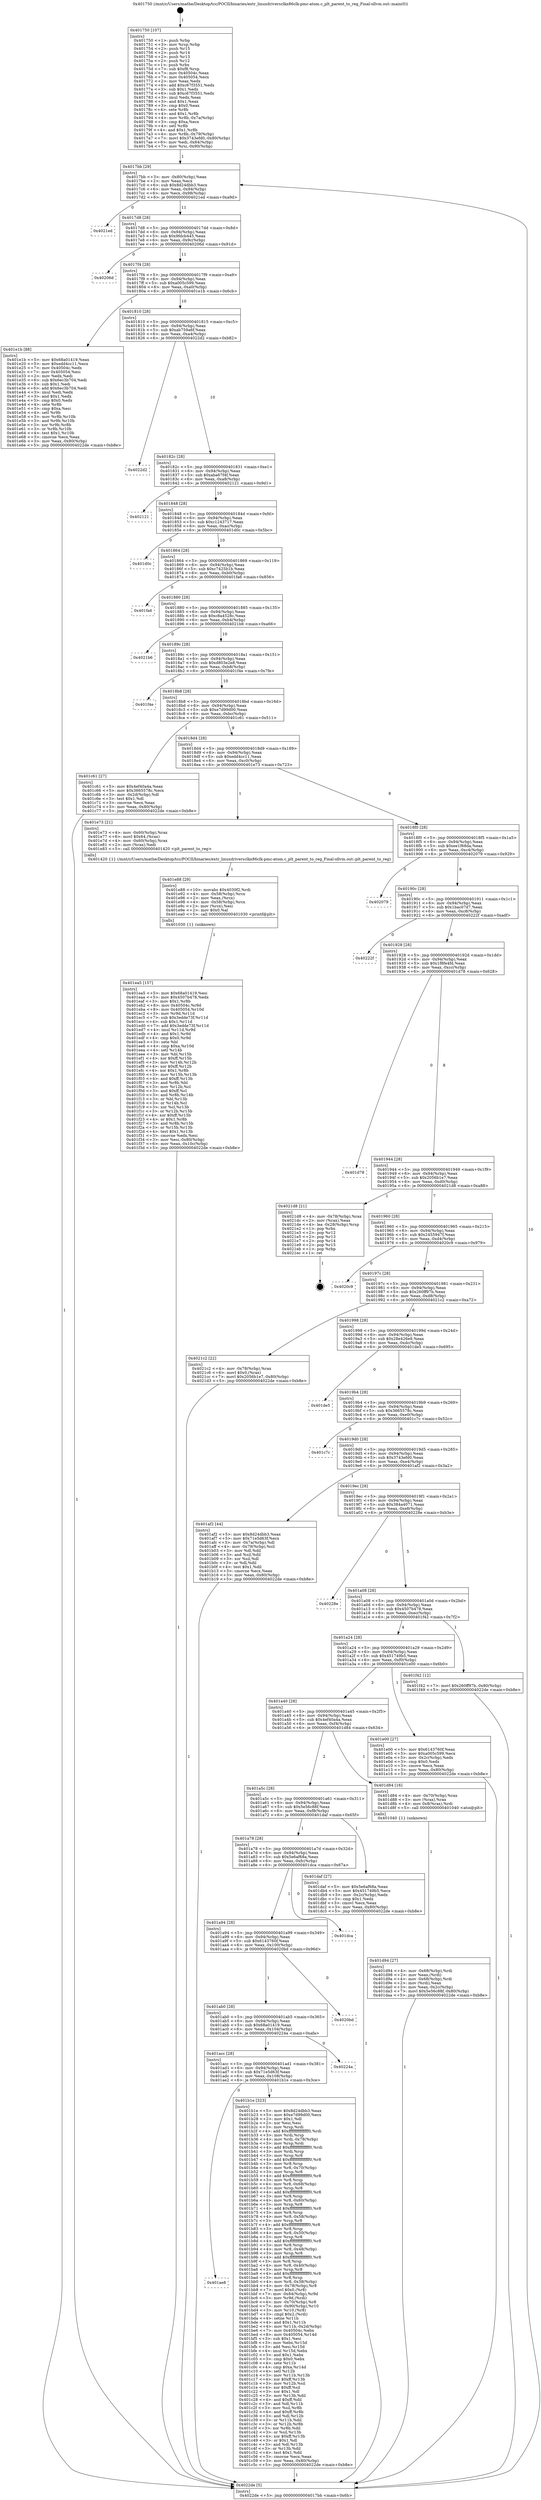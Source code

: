 digraph "0x401750" {
  label = "0x401750 (/mnt/c/Users/mathe/Desktop/tcc/POCII/binaries/extr_linuxdriversclkx86clk-pmc-atom.c_plt_parent_to_reg_Final-ollvm.out::main(0))"
  labelloc = "t"
  node[shape=record]

  Entry [label="",width=0.3,height=0.3,shape=circle,fillcolor=black,style=filled]
  "0x4017bb" [label="{
     0x4017bb [29]\l
     | [instrs]\l
     &nbsp;&nbsp;0x4017bb \<+3\>: mov -0x80(%rbp),%eax\l
     &nbsp;&nbsp;0x4017be \<+2\>: mov %eax,%ecx\l
     &nbsp;&nbsp;0x4017c0 \<+6\>: sub $0x8d24dbb3,%ecx\l
     &nbsp;&nbsp;0x4017c6 \<+6\>: mov %eax,-0x94(%rbp)\l
     &nbsp;&nbsp;0x4017cc \<+6\>: mov %ecx,-0x98(%rbp)\l
     &nbsp;&nbsp;0x4017d2 \<+6\>: je 00000000004021ed \<main+0xa9d\>\l
  }"]
  "0x4021ed" [label="{
     0x4021ed\l
  }", style=dashed]
  "0x4017d8" [label="{
     0x4017d8 [28]\l
     | [instrs]\l
     &nbsp;&nbsp;0x4017d8 \<+5\>: jmp 00000000004017dd \<main+0x8d\>\l
     &nbsp;&nbsp;0x4017dd \<+6\>: mov -0x94(%rbp),%eax\l
     &nbsp;&nbsp;0x4017e3 \<+5\>: sub $0x9fdcb445,%eax\l
     &nbsp;&nbsp;0x4017e8 \<+6\>: mov %eax,-0x9c(%rbp)\l
     &nbsp;&nbsp;0x4017ee \<+6\>: je 000000000040206d \<main+0x91d\>\l
  }"]
  Exit [label="",width=0.3,height=0.3,shape=circle,fillcolor=black,style=filled,peripheries=2]
  "0x40206d" [label="{
     0x40206d\l
  }", style=dashed]
  "0x4017f4" [label="{
     0x4017f4 [28]\l
     | [instrs]\l
     &nbsp;&nbsp;0x4017f4 \<+5\>: jmp 00000000004017f9 \<main+0xa9\>\l
     &nbsp;&nbsp;0x4017f9 \<+6\>: mov -0x94(%rbp),%eax\l
     &nbsp;&nbsp;0x4017ff \<+5\>: sub $0xa005c599,%eax\l
     &nbsp;&nbsp;0x401804 \<+6\>: mov %eax,-0xa0(%rbp)\l
     &nbsp;&nbsp;0x40180a \<+6\>: je 0000000000401e1b \<main+0x6cb\>\l
  }"]
  "0x401ea5" [label="{
     0x401ea5 [157]\l
     | [instrs]\l
     &nbsp;&nbsp;0x401ea5 \<+5\>: mov $0x68a01419,%esi\l
     &nbsp;&nbsp;0x401eaa \<+5\>: mov $0x4507b478,%edx\l
     &nbsp;&nbsp;0x401eaf \<+3\>: mov $0x1,%r8b\l
     &nbsp;&nbsp;0x401eb2 \<+8\>: mov 0x40504c,%r9d\l
     &nbsp;&nbsp;0x401eba \<+8\>: mov 0x405054,%r10d\l
     &nbsp;&nbsp;0x401ec2 \<+3\>: mov %r9d,%r11d\l
     &nbsp;&nbsp;0x401ec5 \<+7\>: sub $0x3edde73f,%r11d\l
     &nbsp;&nbsp;0x401ecc \<+4\>: sub $0x1,%r11d\l
     &nbsp;&nbsp;0x401ed0 \<+7\>: add $0x3edde73f,%r11d\l
     &nbsp;&nbsp;0x401ed7 \<+4\>: imul %r11d,%r9d\l
     &nbsp;&nbsp;0x401edb \<+4\>: and $0x1,%r9d\l
     &nbsp;&nbsp;0x401edf \<+4\>: cmp $0x0,%r9d\l
     &nbsp;&nbsp;0x401ee3 \<+3\>: sete %bl\l
     &nbsp;&nbsp;0x401ee6 \<+4\>: cmp $0xa,%r10d\l
     &nbsp;&nbsp;0x401eea \<+4\>: setl %r14b\l
     &nbsp;&nbsp;0x401eee \<+3\>: mov %bl,%r15b\l
     &nbsp;&nbsp;0x401ef1 \<+4\>: xor $0xff,%r15b\l
     &nbsp;&nbsp;0x401ef5 \<+3\>: mov %r14b,%r12b\l
     &nbsp;&nbsp;0x401ef8 \<+4\>: xor $0xff,%r12b\l
     &nbsp;&nbsp;0x401efc \<+4\>: xor $0x1,%r8b\l
     &nbsp;&nbsp;0x401f00 \<+3\>: mov %r15b,%r13b\l
     &nbsp;&nbsp;0x401f03 \<+4\>: and $0xff,%r13b\l
     &nbsp;&nbsp;0x401f07 \<+3\>: and %r8b,%bl\l
     &nbsp;&nbsp;0x401f0a \<+3\>: mov %r12b,%cl\l
     &nbsp;&nbsp;0x401f0d \<+3\>: and $0xff,%cl\l
     &nbsp;&nbsp;0x401f10 \<+3\>: and %r8b,%r14b\l
     &nbsp;&nbsp;0x401f13 \<+3\>: or %bl,%r13b\l
     &nbsp;&nbsp;0x401f16 \<+3\>: or %r14b,%cl\l
     &nbsp;&nbsp;0x401f19 \<+3\>: xor %cl,%r13b\l
     &nbsp;&nbsp;0x401f1c \<+3\>: or %r12b,%r15b\l
     &nbsp;&nbsp;0x401f1f \<+4\>: xor $0xff,%r15b\l
     &nbsp;&nbsp;0x401f23 \<+4\>: or $0x1,%r8b\l
     &nbsp;&nbsp;0x401f27 \<+3\>: and %r8b,%r15b\l
     &nbsp;&nbsp;0x401f2a \<+3\>: or %r15b,%r13b\l
     &nbsp;&nbsp;0x401f2d \<+4\>: test $0x1,%r13b\l
     &nbsp;&nbsp;0x401f31 \<+3\>: cmovne %edx,%esi\l
     &nbsp;&nbsp;0x401f34 \<+3\>: mov %esi,-0x80(%rbp)\l
     &nbsp;&nbsp;0x401f37 \<+6\>: mov %eax,-0x10c(%rbp)\l
     &nbsp;&nbsp;0x401f3d \<+5\>: jmp 00000000004022de \<main+0xb8e\>\l
  }"]
  "0x401e1b" [label="{
     0x401e1b [88]\l
     | [instrs]\l
     &nbsp;&nbsp;0x401e1b \<+5\>: mov $0x68a01419,%eax\l
     &nbsp;&nbsp;0x401e20 \<+5\>: mov $0xedd4cc11,%ecx\l
     &nbsp;&nbsp;0x401e25 \<+7\>: mov 0x40504c,%edx\l
     &nbsp;&nbsp;0x401e2c \<+7\>: mov 0x405054,%esi\l
     &nbsp;&nbsp;0x401e33 \<+2\>: mov %edx,%edi\l
     &nbsp;&nbsp;0x401e35 \<+6\>: sub $0x6ec3b704,%edi\l
     &nbsp;&nbsp;0x401e3b \<+3\>: sub $0x1,%edi\l
     &nbsp;&nbsp;0x401e3e \<+6\>: add $0x6ec3b704,%edi\l
     &nbsp;&nbsp;0x401e44 \<+3\>: imul %edi,%edx\l
     &nbsp;&nbsp;0x401e47 \<+3\>: and $0x1,%edx\l
     &nbsp;&nbsp;0x401e4a \<+3\>: cmp $0x0,%edx\l
     &nbsp;&nbsp;0x401e4d \<+4\>: sete %r8b\l
     &nbsp;&nbsp;0x401e51 \<+3\>: cmp $0xa,%esi\l
     &nbsp;&nbsp;0x401e54 \<+4\>: setl %r9b\l
     &nbsp;&nbsp;0x401e58 \<+3\>: mov %r8b,%r10b\l
     &nbsp;&nbsp;0x401e5b \<+3\>: and %r9b,%r10b\l
     &nbsp;&nbsp;0x401e5e \<+3\>: xor %r9b,%r8b\l
     &nbsp;&nbsp;0x401e61 \<+3\>: or %r8b,%r10b\l
     &nbsp;&nbsp;0x401e64 \<+4\>: test $0x1,%r10b\l
     &nbsp;&nbsp;0x401e68 \<+3\>: cmovne %ecx,%eax\l
     &nbsp;&nbsp;0x401e6b \<+3\>: mov %eax,-0x80(%rbp)\l
     &nbsp;&nbsp;0x401e6e \<+5\>: jmp 00000000004022de \<main+0xb8e\>\l
  }"]
  "0x401810" [label="{
     0x401810 [28]\l
     | [instrs]\l
     &nbsp;&nbsp;0x401810 \<+5\>: jmp 0000000000401815 \<main+0xc5\>\l
     &nbsp;&nbsp;0x401815 \<+6\>: mov -0x94(%rbp),%eax\l
     &nbsp;&nbsp;0x40181b \<+5\>: sub $0xab759a6f,%eax\l
     &nbsp;&nbsp;0x401820 \<+6\>: mov %eax,-0xa4(%rbp)\l
     &nbsp;&nbsp;0x401826 \<+6\>: je 00000000004022d2 \<main+0xb82\>\l
  }"]
  "0x401e88" [label="{
     0x401e88 [29]\l
     | [instrs]\l
     &nbsp;&nbsp;0x401e88 \<+10\>: movabs $0x4030f2,%rdi\l
     &nbsp;&nbsp;0x401e92 \<+4\>: mov -0x58(%rbp),%rcx\l
     &nbsp;&nbsp;0x401e96 \<+2\>: mov %eax,(%rcx)\l
     &nbsp;&nbsp;0x401e98 \<+4\>: mov -0x58(%rbp),%rcx\l
     &nbsp;&nbsp;0x401e9c \<+2\>: mov (%rcx),%esi\l
     &nbsp;&nbsp;0x401e9e \<+2\>: mov $0x0,%al\l
     &nbsp;&nbsp;0x401ea0 \<+5\>: call 0000000000401030 \<printf@plt\>\l
     | [calls]\l
     &nbsp;&nbsp;0x401030 \{1\} (unknown)\l
  }"]
  "0x4022d2" [label="{
     0x4022d2\l
  }", style=dashed]
  "0x40182c" [label="{
     0x40182c [28]\l
     | [instrs]\l
     &nbsp;&nbsp;0x40182c \<+5\>: jmp 0000000000401831 \<main+0xe1\>\l
     &nbsp;&nbsp;0x401831 \<+6\>: mov -0x94(%rbp),%eax\l
     &nbsp;&nbsp;0x401837 \<+5\>: sub $0xaba67f4f,%eax\l
     &nbsp;&nbsp;0x40183c \<+6\>: mov %eax,-0xa8(%rbp)\l
     &nbsp;&nbsp;0x401842 \<+6\>: je 0000000000402121 \<main+0x9d1\>\l
  }"]
  "0x401d94" [label="{
     0x401d94 [27]\l
     | [instrs]\l
     &nbsp;&nbsp;0x401d94 \<+4\>: mov -0x68(%rbp),%rdi\l
     &nbsp;&nbsp;0x401d98 \<+2\>: mov %eax,(%rdi)\l
     &nbsp;&nbsp;0x401d9a \<+4\>: mov -0x68(%rbp),%rdi\l
     &nbsp;&nbsp;0x401d9e \<+2\>: mov (%rdi),%eax\l
     &nbsp;&nbsp;0x401da0 \<+3\>: mov %eax,-0x2c(%rbp)\l
     &nbsp;&nbsp;0x401da3 \<+7\>: movl $0x5e56c88f,-0x80(%rbp)\l
     &nbsp;&nbsp;0x401daa \<+5\>: jmp 00000000004022de \<main+0xb8e\>\l
  }"]
  "0x402121" [label="{
     0x402121\l
  }", style=dashed]
  "0x401848" [label="{
     0x401848 [28]\l
     | [instrs]\l
     &nbsp;&nbsp;0x401848 \<+5\>: jmp 000000000040184d \<main+0xfd\>\l
     &nbsp;&nbsp;0x40184d \<+6\>: mov -0x94(%rbp),%eax\l
     &nbsp;&nbsp;0x401853 \<+5\>: sub $0xc1243717,%eax\l
     &nbsp;&nbsp;0x401858 \<+6\>: mov %eax,-0xac(%rbp)\l
     &nbsp;&nbsp;0x40185e \<+6\>: je 0000000000401d0c \<main+0x5bc\>\l
  }"]
  "0x401ae8" [label="{
     0x401ae8\l
  }", style=dashed]
  "0x401d0c" [label="{
     0x401d0c\l
  }", style=dashed]
  "0x401864" [label="{
     0x401864 [28]\l
     | [instrs]\l
     &nbsp;&nbsp;0x401864 \<+5\>: jmp 0000000000401869 \<main+0x119\>\l
     &nbsp;&nbsp;0x401869 \<+6\>: mov -0x94(%rbp),%eax\l
     &nbsp;&nbsp;0x40186f \<+5\>: sub $0xc7425b1b,%eax\l
     &nbsp;&nbsp;0x401874 \<+6\>: mov %eax,-0xb0(%rbp)\l
     &nbsp;&nbsp;0x40187a \<+6\>: je 0000000000401fa6 \<main+0x856\>\l
  }"]
  "0x401b1e" [label="{
     0x401b1e [323]\l
     | [instrs]\l
     &nbsp;&nbsp;0x401b1e \<+5\>: mov $0x8d24dbb3,%eax\l
     &nbsp;&nbsp;0x401b23 \<+5\>: mov $0xe7d99d00,%ecx\l
     &nbsp;&nbsp;0x401b28 \<+2\>: mov $0x1,%dl\l
     &nbsp;&nbsp;0x401b2a \<+2\>: xor %esi,%esi\l
     &nbsp;&nbsp;0x401b2c \<+3\>: mov %rsp,%rdi\l
     &nbsp;&nbsp;0x401b2f \<+4\>: add $0xfffffffffffffff0,%rdi\l
     &nbsp;&nbsp;0x401b33 \<+3\>: mov %rdi,%rsp\l
     &nbsp;&nbsp;0x401b36 \<+4\>: mov %rdi,-0x78(%rbp)\l
     &nbsp;&nbsp;0x401b3a \<+3\>: mov %rsp,%rdi\l
     &nbsp;&nbsp;0x401b3d \<+4\>: add $0xfffffffffffffff0,%rdi\l
     &nbsp;&nbsp;0x401b41 \<+3\>: mov %rdi,%rsp\l
     &nbsp;&nbsp;0x401b44 \<+3\>: mov %rsp,%r8\l
     &nbsp;&nbsp;0x401b47 \<+4\>: add $0xfffffffffffffff0,%r8\l
     &nbsp;&nbsp;0x401b4b \<+3\>: mov %r8,%rsp\l
     &nbsp;&nbsp;0x401b4e \<+4\>: mov %r8,-0x70(%rbp)\l
     &nbsp;&nbsp;0x401b52 \<+3\>: mov %rsp,%r8\l
     &nbsp;&nbsp;0x401b55 \<+4\>: add $0xfffffffffffffff0,%r8\l
     &nbsp;&nbsp;0x401b59 \<+3\>: mov %r8,%rsp\l
     &nbsp;&nbsp;0x401b5c \<+4\>: mov %r8,-0x68(%rbp)\l
     &nbsp;&nbsp;0x401b60 \<+3\>: mov %rsp,%r8\l
     &nbsp;&nbsp;0x401b63 \<+4\>: add $0xfffffffffffffff0,%r8\l
     &nbsp;&nbsp;0x401b67 \<+3\>: mov %r8,%rsp\l
     &nbsp;&nbsp;0x401b6a \<+4\>: mov %r8,-0x60(%rbp)\l
     &nbsp;&nbsp;0x401b6e \<+3\>: mov %rsp,%r8\l
     &nbsp;&nbsp;0x401b71 \<+4\>: add $0xfffffffffffffff0,%r8\l
     &nbsp;&nbsp;0x401b75 \<+3\>: mov %r8,%rsp\l
     &nbsp;&nbsp;0x401b78 \<+4\>: mov %r8,-0x58(%rbp)\l
     &nbsp;&nbsp;0x401b7c \<+3\>: mov %rsp,%r8\l
     &nbsp;&nbsp;0x401b7f \<+4\>: add $0xfffffffffffffff0,%r8\l
     &nbsp;&nbsp;0x401b83 \<+3\>: mov %r8,%rsp\l
     &nbsp;&nbsp;0x401b86 \<+4\>: mov %r8,-0x50(%rbp)\l
     &nbsp;&nbsp;0x401b8a \<+3\>: mov %rsp,%r8\l
     &nbsp;&nbsp;0x401b8d \<+4\>: add $0xfffffffffffffff0,%r8\l
     &nbsp;&nbsp;0x401b91 \<+3\>: mov %r8,%rsp\l
     &nbsp;&nbsp;0x401b94 \<+4\>: mov %r8,-0x48(%rbp)\l
     &nbsp;&nbsp;0x401b98 \<+3\>: mov %rsp,%r8\l
     &nbsp;&nbsp;0x401b9b \<+4\>: add $0xfffffffffffffff0,%r8\l
     &nbsp;&nbsp;0x401b9f \<+3\>: mov %r8,%rsp\l
     &nbsp;&nbsp;0x401ba2 \<+4\>: mov %r8,-0x40(%rbp)\l
     &nbsp;&nbsp;0x401ba6 \<+3\>: mov %rsp,%r8\l
     &nbsp;&nbsp;0x401ba9 \<+4\>: add $0xfffffffffffffff0,%r8\l
     &nbsp;&nbsp;0x401bad \<+3\>: mov %r8,%rsp\l
     &nbsp;&nbsp;0x401bb0 \<+4\>: mov %r8,-0x38(%rbp)\l
     &nbsp;&nbsp;0x401bb4 \<+4\>: mov -0x78(%rbp),%r8\l
     &nbsp;&nbsp;0x401bb8 \<+7\>: movl $0x0,(%r8)\l
     &nbsp;&nbsp;0x401bbf \<+7\>: mov -0x84(%rbp),%r9d\l
     &nbsp;&nbsp;0x401bc6 \<+3\>: mov %r9d,(%rdi)\l
     &nbsp;&nbsp;0x401bc9 \<+4\>: mov -0x70(%rbp),%r8\l
     &nbsp;&nbsp;0x401bcd \<+7\>: mov -0x90(%rbp),%r10\l
     &nbsp;&nbsp;0x401bd4 \<+3\>: mov %r10,(%r8)\l
     &nbsp;&nbsp;0x401bd7 \<+3\>: cmpl $0x2,(%rdi)\l
     &nbsp;&nbsp;0x401bda \<+4\>: setne %r11b\l
     &nbsp;&nbsp;0x401bde \<+4\>: and $0x1,%r11b\l
     &nbsp;&nbsp;0x401be2 \<+4\>: mov %r11b,-0x2d(%rbp)\l
     &nbsp;&nbsp;0x401be6 \<+7\>: mov 0x40504c,%ebx\l
     &nbsp;&nbsp;0x401bed \<+8\>: mov 0x405054,%r14d\l
     &nbsp;&nbsp;0x401bf5 \<+3\>: sub $0x1,%esi\l
     &nbsp;&nbsp;0x401bf8 \<+3\>: mov %ebx,%r15d\l
     &nbsp;&nbsp;0x401bfb \<+3\>: add %esi,%r15d\l
     &nbsp;&nbsp;0x401bfe \<+4\>: imul %r15d,%ebx\l
     &nbsp;&nbsp;0x401c02 \<+3\>: and $0x1,%ebx\l
     &nbsp;&nbsp;0x401c05 \<+3\>: cmp $0x0,%ebx\l
     &nbsp;&nbsp;0x401c08 \<+4\>: sete %r11b\l
     &nbsp;&nbsp;0x401c0c \<+4\>: cmp $0xa,%r14d\l
     &nbsp;&nbsp;0x401c10 \<+4\>: setl %r12b\l
     &nbsp;&nbsp;0x401c14 \<+3\>: mov %r11b,%r13b\l
     &nbsp;&nbsp;0x401c17 \<+4\>: xor $0xff,%r13b\l
     &nbsp;&nbsp;0x401c1b \<+3\>: mov %r12b,%sil\l
     &nbsp;&nbsp;0x401c1e \<+4\>: xor $0xff,%sil\l
     &nbsp;&nbsp;0x401c22 \<+3\>: xor $0x1,%dl\l
     &nbsp;&nbsp;0x401c25 \<+3\>: mov %r13b,%dil\l
     &nbsp;&nbsp;0x401c28 \<+4\>: and $0xff,%dil\l
     &nbsp;&nbsp;0x401c2c \<+3\>: and %dl,%r11b\l
     &nbsp;&nbsp;0x401c2f \<+3\>: mov %sil,%r8b\l
     &nbsp;&nbsp;0x401c32 \<+4\>: and $0xff,%r8b\l
     &nbsp;&nbsp;0x401c36 \<+3\>: and %dl,%r12b\l
     &nbsp;&nbsp;0x401c39 \<+3\>: or %r11b,%dil\l
     &nbsp;&nbsp;0x401c3c \<+3\>: or %r12b,%r8b\l
     &nbsp;&nbsp;0x401c3f \<+3\>: xor %r8b,%dil\l
     &nbsp;&nbsp;0x401c42 \<+3\>: or %sil,%r13b\l
     &nbsp;&nbsp;0x401c45 \<+4\>: xor $0xff,%r13b\l
     &nbsp;&nbsp;0x401c49 \<+3\>: or $0x1,%dl\l
     &nbsp;&nbsp;0x401c4c \<+3\>: and %dl,%r13b\l
     &nbsp;&nbsp;0x401c4f \<+3\>: or %r13b,%dil\l
     &nbsp;&nbsp;0x401c52 \<+4\>: test $0x1,%dil\l
     &nbsp;&nbsp;0x401c56 \<+3\>: cmovne %ecx,%eax\l
     &nbsp;&nbsp;0x401c59 \<+3\>: mov %eax,-0x80(%rbp)\l
     &nbsp;&nbsp;0x401c5c \<+5\>: jmp 00000000004022de \<main+0xb8e\>\l
  }"]
  "0x401fa6" [label="{
     0x401fa6\l
  }", style=dashed]
  "0x401880" [label="{
     0x401880 [28]\l
     | [instrs]\l
     &nbsp;&nbsp;0x401880 \<+5\>: jmp 0000000000401885 \<main+0x135\>\l
     &nbsp;&nbsp;0x401885 \<+6\>: mov -0x94(%rbp),%eax\l
     &nbsp;&nbsp;0x40188b \<+5\>: sub $0xc8a4528c,%eax\l
     &nbsp;&nbsp;0x401890 \<+6\>: mov %eax,-0xb4(%rbp)\l
     &nbsp;&nbsp;0x401896 \<+6\>: je 00000000004021b6 \<main+0xa66\>\l
  }"]
  "0x401acc" [label="{
     0x401acc [28]\l
     | [instrs]\l
     &nbsp;&nbsp;0x401acc \<+5\>: jmp 0000000000401ad1 \<main+0x381\>\l
     &nbsp;&nbsp;0x401ad1 \<+6\>: mov -0x94(%rbp),%eax\l
     &nbsp;&nbsp;0x401ad7 \<+5\>: sub $0x71e5d63f,%eax\l
     &nbsp;&nbsp;0x401adc \<+6\>: mov %eax,-0x108(%rbp)\l
     &nbsp;&nbsp;0x401ae2 \<+6\>: je 0000000000401b1e \<main+0x3ce\>\l
  }"]
  "0x4021b6" [label="{
     0x4021b6\l
  }", style=dashed]
  "0x40189c" [label="{
     0x40189c [28]\l
     | [instrs]\l
     &nbsp;&nbsp;0x40189c \<+5\>: jmp 00000000004018a1 \<main+0x151\>\l
     &nbsp;&nbsp;0x4018a1 \<+6\>: mov -0x94(%rbp),%eax\l
     &nbsp;&nbsp;0x4018a7 \<+5\>: sub $0xd803e2e8,%eax\l
     &nbsp;&nbsp;0x4018ac \<+6\>: mov %eax,-0xb8(%rbp)\l
     &nbsp;&nbsp;0x4018b2 \<+6\>: je 0000000000401f4e \<main+0x7fe\>\l
  }"]
  "0x40224a" [label="{
     0x40224a\l
  }", style=dashed]
  "0x401f4e" [label="{
     0x401f4e\l
  }", style=dashed]
  "0x4018b8" [label="{
     0x4018b8 [28]\l
     | [instrs]\l
     &nbsp;&nbsp;0x4018b8 \<+5\>: jmp 00000000004018bd \<main+0x16d\>\l
     &nbsp;&nbsp;0x4018bd \<+6\>: mov -0x94(%rbp),%eax\l
     &nbsp;&nbsp;0x4018c3 \<+5\>: sub $0xe7d99d00,%eax\l
     &nbsp;&nbsp;0x4018c8 \<+6\>: mov %eax,-0xbc(%rbp)\l
     &nbsp;&nbsp;0x4018ce \<+6\>: je 0000000000401c61 \<main+0x511\>\l
  }"]
  "0x401ab0" [label="{
     0x401ab0 [28]\l
     | [instrs]\l
     &nbsp;&nbsp;0x401ab0 \<+5\>: jmp 0000000000401ab5 \<main+0x365\>\l
     &nbsp;&nbsp;0x401ab5 \<+6\>: mov -0x94(%rbp),%eax\l
     &nbsp;&nbsp;0x401abb \<+5\>: sub $0x68a01419,%eax\l
     &nbsp;&nbsp;0x401ac0 \<+6\>: mov %eax,-0x104(%rbp)\l
     &nbsp;&nbsp;0x401ac6 \<+6\>: je 000000000040224a \<main+0xafa\>\l
  }"]
  "0x401c61" [label="{
     0x401c61 [27]\l
     | [instrs]\l
     &nbsp;&nbsp;0x401c61 \<+5\>: mov $0x4ef40a4a,%eax\l
     &nbsp;&nbsp;0x401c66 \<+5\>: mov $0x3665578c,%ecx\l
     &nbsp;&nbsp;0x401c6b \<+3\>: mov -0x2d(%rbp),%dl\l
     &nbsp;&nbsp;0x401c6e \<+3\>: test $0x1,%dl\l
     &nbsp;&nbsp;0x401c71 \<+3\>: cmovne %ecx,%eax\l
     &nbsp;&nbsp;0x401c74 \<+3\>: mov %eax,-0x80(%rbp)\l
     &nbsp;&nbsp;0x401c77 \<+5\>: jmp 00000000004022de \<main+0xb8e\>\l
  }"]
  "0x4018d4" [label="{
     0x4018d4 [28]\l
     | [instrs]\l
     &nbsp;&nbsp;0x4018d4 \<+5\>: jmp 00000000004018d9 \<main+0x189\>\l
     &nbsp;&nbsp;0x4018d9 \<+6\>: mov -0x94(%rbp),%eax\l
     &nbsp;&nbsp;0x4018df \<+5\>: sub $0xedd4cc11,%eax\l
     &nbsp;&nbsp;0x4018e4 \<+6\>: mov %eax,-0xc0(%rbp)\l
     &nbsp;&nbsp;0x4018ea \<+6\>: je 0000000000401e73 \<main+0x723\>\l
  }"]
  "0x4020bd" [label="{
     0x4020bd\l
  }", style=dashed]
  "0x401e73" [label="{
     0x401e73 [21]\l
     | [instrs]\l
     &nbsp;&nbsp;0x401e73 \<+4\>: mov -0x60(%rbp),%rax\l
     &nbsp;&nbsp;0x401e77 \<+6\>: movl $0x64,(%rax)\l
     &nbsp;&nbsp;0x401e7d \<+4\>: mov -0x60(%rbp),%rax\l
     &nbsp;&nbsp;0x401e81 \<+2\>: mov (%rax),%edi\l
     &nbsp;&nbsp;0x401e83 \<+5\>: call 0000000000401420 \<plt_parent_to_reg\>\l
     | [calls]\l
     &nbsp;&nbsp;0x401420 \{1\} (/mnt/c/Users/mathe/Desktop/tcc/POCII/binaries/extr_linuxdriversclkx86clk-pmc-atom.c_plt_parent_to_reg_Final-ollvm.out::plt_parent_to_reg)\l
  }"]
  "0x4018f0" [label="{
     0x4018f0 [28]\l
     | [instrs]\l
     &nbsp;&nbsp;0x4018f0 \<+5\>: jmp 00000000004018f5 \<main+0x1a5\>\l
     &nbsp;&nbsp;0x4018f5 \<+6\>: mov -0x94(%rbp),%eax\l
     &nbsp;&nbsp;0x4018fb \<+5\>: sub $0xee1f68da,%eax\l
     &nbsp;&nbsp;0x401900 \<+6\>: mov %eax,-0xc4(%rbp)\l
     &nbsp;&nbsp;0x401906 \<+6\>: je 0000000000402079 \<main+0x929\>\l
  }"]
  "0x401a94" [label="{
     0x401a94 [28]\l
     | [instrs]\l
     &nbsp;&nbsp;0x401a94 \<+5\>: jmp 0000000000401a99 \<main+0x349\>\l
     &nbsp;&nbsp;0x401a99 \<+6\>: mov -0x94(%rbp),%eax\l
     &nbsp;&nbsp;0x401a9f \<+5\>: sub $0x6143760f,%eax\l
     &nbsp;&nbsp;0x401aa4 \<+6\>: mov %eax,-0x100(%rbp)\l
     &nbsp;&nbsp;0x401aaa \<+6\>: je 00000000004020bd \<main+0x96d\>\l
  }"]
  "0x402079" [label="{
     0x402079\l
  }", style=dashed]
  "0x40190c" [label="{
     0x40190c [28]\l
     | [instrs]\l
     &nbsp;&nbsp;0x40190c \<+5\>: jmp 0000000000401911 \<main+0x1c1\>\l
     &nbsp;&nbsp;0x401911 \<+6\>: mov -0x94(%rbp),%eax\l
     &nbsp;&nbsp;0x401917 \<+5\>: sub $0x1bac07d7,%eax\l
     &nbsp;&nbsp;0x40191c \<+6\>: mov %eax,-0xc8(%rbp)\l
     &nbsp;&nbsp;0x401922 \<+6\>: je 000000000040222f \<main+0xadf\>\l
  }"]
  "0x401dca" [label="{
     0x401dca\l
  }", style=dashed]
  "0x40222f" [label="{
     0x40222f\l
  }", style=dashed]
  "0x401928" [label="{
     0x401928 [28]\l
     | [instrs]\l
     &nbsp;&nbsp;0x401928 \<+5\>: jmp 000000000040192d \<main+0x1dd\>\l
     &nbsp;&nbsp;0x40192d \<+6\>: mov -0x94(%rbp),%eax\l
     &nbsp;&nbsp;0x401933 \<+5\>: sub $0x1f8fe4fd,%eax\l
     &nbsp;&nbsp;0x401938 \<+6\>: mov %eax,-0xcc(%rbp)\l
     &nbsp;&nbsp;0x40193e \<+6\>: je 0000000000401d78 \<main+0x628\>\l
  }"]
  "0x401a78" [label="{
     0x401a78 [28]\l
     | [instrs]\l
     &nbsp;&nbsp;0x401a78 \<+5\>: jmp 0000000000401a7d \<main+0x32d\>\l
     &nbsp;&nbsp;0x401a7d \<+6\>: mov -0x94(%rbp),%eax\l
     &nbsp;&nbsp;0x401a83 \<+5\>: sub $0x5e6af68a,%eax\l
     &nbsp;&nbsp;0x401a88 \<+6\>: mov %eax,-0xfc(%rbp)\l
     &nbsp;&nbsp;0x401a8e \<+6\>: je 0000000000401dca \<main+0x67a\>\l
  }"]
  "0x401d78" [label="{
     0x401d78\l
  }", style=dashed]
  "0x401944" [label="{
     0x401944 [28]\l
     | [instrs]\l
     &nbsp;&nbsp;0x401944 \<+5\>: jmp 0000000000401949 \<main+0x1f9\>\l
     &nbsp;&nbsp;0x401949 \<+6\>: mov -0x94(%rbp),%eax\l
     &nbsp;&nbsp;0x40194f \<+5\>: sub $0x2056b1e7,%eax\l
     &nbsp;&nbsp;0x401954 \<+6\>: mov %eax,-0xd0(%rbp)\l
     &nbsp;&nbsp;0x40195a \<+6\>: je 00000000004021d8 \<main+0xa88\>\l
  }"]
  "0x401daf" [label="{
     0x401daf [27]\l
     | [instrs]\l
     &nbsp;&nbsp;0x401daf \<+5\>: mov $0x5e6af68a,%eax\l
     &nbsp;&nbsp;0x401db4 \<+5\>: mov $0x451749b5,%ecx\l
     &nbsp;&nbsp;0x401db9 \<+3\>: mov -0x2c(%rbp),%edx\l
     &nbsp;&nbsp;0x401dbc \<+3\>: cmp $0x1,%edx\l
     &nbsp;&nbsp;0x401dbf \<+3\>: cmovl %ecx,%eax\l
     &nbsp;&nbsp;0x401dc2 \<+3\>: mov %eax,-0x80(%rbp)\l
     &nbsp;&nbsp;0x401dc5 \<+5\>: jmp 00000000004022de \<main+0xb8e\>\l
  }"]
  "0x4021d8" [label="{
     0x4021d8 [21]\l
     | [instrs]\l
     &nbsp;&nbsp;0x4021d8 \<+4\>: mov -0x78(%rbp),%rax\l
     &nbsp;&nbsp;0x4021dc \<+2\>: mov (%rax),%eax\l
     &nbsp;&nbsp;0x4021de \<+4\>: lea -0x28(%rbp),%rsp\l
     &nbsp;&nbsp;0x4021e2 \<+1\>: pop %rbx\l
     &nbsp;&nbsp;0x4021e3 \<+2\>: pop %r12\l
     &nbsp;&nbsp;0x4021e5 \<+2\>: pop %r13\l
     &nbsp;&nbsp;0x4021e7 \<+2\>: pop %r14\l
     &nbsp;&nbsp;0x4021e9 \<+2\>: pop %r15\l
     &nbsp;&nbsp;0x4021eb \<+1\>: pop %rbp\l
     &nbsp;&nbsp;0x4021ec \<+1\>: ret\l
  }"]
  "0x401960" [label="{
     0x401960 [28]\l
     | [instrs]\l
     &nbsp;&nbsp;0x401960 \<+5\>: jmp 0000000000401965 \<main+0x215\>\l
     &nbsp;&nbsp;0x401965 \<+6\>: mov -0x94(%rbp),%eax\l
     &nbsp;&nbsp;0x40196b \<+5\>: sub $0x2455947f,%eax\l
     &nbsp;&nbsp;0x401970 \<+6\>: mov %eax,-0xd4(%rbp)\l
     &nbsp;&nbsp;0x401976 \<+6\>: je 00000000004020c9 \<main+0x979\>\l
  }"]
  "0x401a5c" [label="{
     0x401a5c [28]\l
     | [instrs]\l
     &nbsp;&nbsp;0x401a5c \<+5\>: jmp 0000000000401a61 \<main+0x311\>\l
     &nbsp;&nbsp;0x401a61 \<+6\>: mov -0x94(%rbp),%eax\l
     &nbsp;&nbsp;0x401a67 \<+5\>: sub $0x5e56c88f,%eax\l
     &nbsp;&nbsp;0x401a6c \<+6\>: mov %eax,-0xf8(%rbp)\l
     &nbsp;&nbsp;0x401a72 \<+6\>: je 0000000000401daf \<main+0x65f\>\l
  }"]
  "0x4020c9" [label="{
     0x4020c9\l
  }", style=dashed]
  "0x40197c" [label="{
     0x40197c [28]\l
     | [instrs]\l
     &nbsp;&nbsp;0x40197c \<+5\>: jmp 0000000000401981 \<main+0x231\>\l
     &nbsp;&nbsp;0x401981 \<+6\>: mov -0x94(%rbp),%eax\l
     &nbsp;&nbsp;0x401987 \<+5\>: sub $0x260ff97b,%eax\l
     &nbsp;&nbsp;0x40198c \<+6\>: mov %eax,-0xd8(%rbp)\l
     &nbsp;&nbsp;0x401992 \<+6\>: je 00000000004021c2 \<main+0xa72\>\l
  }"]
  "0x401d84" [label="{
     0x401d84 [16]\l
     | [instrs]\l
     &nbsp;&nbsp;0x401d84 \<+4\>: mov -0x70(%rbp),%rax\l
     &nbsp;&nbsp;0x401d88 \<+3\>: mov (%rax),%rax\l
     &nbsp;&nbsp;0x401d8b \<+4\>: mov 0x8(%rax),%rdi\l
     &nbsp;&nbsp;0x401d8f \<+5\>: call 0000000000401040 \<atoi@plt\>\l
     | [calls]\l
     &nbsp;&nbsp;0x401040 \{1\} (unknown)\l
  }"]
  "0x4021c2" [label="{
     0x4021c2 [22]\l
     | [instrs]\l
     &nbsp;&nbsp;0x4021c2 \<+4\>: mov -0x78(%rbp),%rax\l
     &nbsp;&nbsp;0x4021c6 \<+6\>: movl $0x0,(%rax)\l
     &nbsp;&nbsp;0x4021cc \<+7\>: movl $0x2056b1e7,-0x80(%rbp)\l
     &nbsp;&nbsp;0x4021d3 \<+5\>: jmp 00000000004022de \<main+0xb8e\>\l
  }"]
  "0x401998" [label="{
     0x401998 [28]\l
     | [instrs]\l
     &nbsp;&nbsp;0x401998 \<+5\>: jmp 000000000040199d \<main+0x24d\>\l
     &nbsp;&nbsp;0x40199d \<+6\>: mov -0x94(%rbp),%eax\l
     &nbsp;&nbsp;0x4019a3 \<+5\>: sub $0x28e426e9,%eax\l
     &nbsp;&nbsp;0x4019a8 \<+6\>: mov %eax,-0xdc(%rbp)\l
     &nbsp;&nbsp;0x4019ae \<+6\>: je 0000000000401de5 \<main+0x695\>\l
  }"]
  "0x401a40" [label="{
     0x401a40 [28]\l
     | [instrs]\l
     &nbsp;&nbsp;0x401a40 \<+5\>: jmp 0000000000401a45 \<main+0x2f5\>\l
     &nbsp;&nbsp;0x401a45 \<+6\>: mov -0x94(%rbp),%eax\l
     &nbsp;&nbsp;0x401a4b \<+5\>: sub $0x4ef40a4a,%eax\l
     &nbsp;&nbsp;0x401a50 \<+6\>: mov %eax,-0xf4(%rbp)\l
     &nbsp;&nbsp;0x401a56 \<+6\>: je 0000000000401d84 \<main+0x634\>\l
  }"]
  "0x401de5" [label="{
     0x401de5\l
  }", style=dashed]
  "0x4019b4" [label="{
     0x4019b4 [28]\l
     | [instrs]\l
     &nbsp;&nbsp;0x4019b4 \<+5\>: jmp 00000000004019b9 \<main+0x269\>\l
     &nbsp;&nbsp;0x4019b9 \<+6\>: mov -0x94(%rbp),%eax\l
     &nbsp;&nbsp;0x4019bf \<+5\>: sub $0x3665578c,%eax\l
     &nbsp;&nbsp;0x4019c4 \<+6\>: mov %eax,-0xe0(%rbp)\l
     &nbsp;&nbsp;0x4019ca \<+6\>: je 0000000000401c7c \<main+0x52c\>\l
  }"]
  "0x401e00" [label="{
     0x401e00 [27]\l
     | [instrs]\l
     &nbsp;&nbsp;0x401e00 \<+5\>: mov $0x6143760f,%eax\l
     &nbsp;&nbsp;0x401e05 \<+5\>: mov $0xa005c599,%ecx\l
     &nbsp;&nbsp;0x401e0a \<+3\>: mov -0x2c(%rbp),%edx\l
     &nbsp;&nbsp;0x401e0d \<+3\>: cmp $0x0,%edx\l
     &nbsp;&nbsp;0x401e10 \<+3\>: cmove %ecx,%eax\l
     &nbsp;&nbsp;0x401e13 \<+3\>: mov %eax,-0x80(%rbp)\l
     &nbsp;&nbsp;0x401e16 \<+5\>: jmp 00000000004022de \<main+0xb8e\>\l
  }"]
  "0x401c7c" [label="{
     0x401c7c\l
  }", style=dashed]
  "0x4019d0" [label="{
     0x4019d0 [28]\l
     | [instrs]\l
     &nbsp;&nbsp;0x4019d0 \<+5\>: jmp 00000000004019d5 \<main+0x285\>\l
     &nbsp;&nbsp;0x4019d5 \<+6\>: mov -0x94(%rbp),%eax\l
     &nbsp;&nbsp;0x4019db \<+5\>: sub $0x3743efd0,%eax\l
     &nbsp;&nbsp;0x4019e0 \<+6\>: mov %eax,-0xe4(%rbp)\l
     &nbsp;&nbsp;0x4019e6 \<+6\>: je 0000000000401af2 \<main+0x3a2\>\l
  }"]
  "0x401a24" [label="{
     0x401a24 [28]\l
     | [instrs]\l
     &nbsp;&nbsp;0x401a24 \<+5\>: jmp 0000000000401a29 \<main+0x2d9\>\l
     &nbsp;&nbsp;0x401a29 \<+6\>: mov -0x94(%rbp),%eax\l
     &nbsp;&nbsp;0x401a2f \<+5\>: sub $0x451749b5,%eax\l
     &nbsp;&nbsp;0x401a34 \<+6\>: mov %eax,-0xf0(%rbp)\l
     &nbsp;&nbsp;0x401a3a \<+6\>: je 0000000000401e00 \<main+0x6b0\>\l
  }"]
  "0x401af2" [label="{
     0x401af2 [44]\l
     | [instrs]\l
     &nbsp;&nbsp;0x401af2 \<+5\>: mov $0x8d24dbb3,%eax\l
     &nbsp;&nbsp;0x401af7 \<+5\>: mov $0x71e5d63f,%ecx\l
     &nbsp;&nbsp;0x401afc \<+3\>: mov -0x7a(%rbp),%dl\l
     &nbsp;&nbsp;0x401aff \<+4\>: mov -0x79(%rbp),%sil\l
     &nbsp;&nbsp;0x401b03 \<+3\>: mov %dl,%dil\l
     &nbsp;&nbsp;0x401b06 \<+3\>: and %sil,%dil\l
     &nbsp;&nbsp;0x401b09 \<+3\>: xor %sil,%dl\l
     &nbsp;&nbsp;0x401b0c \<+3\>: or %dl,%dil\l
     &nbsp;&nbsp;0x401b0f \<+4\>: test $0x1,%dil\l
     &nbsp;&nbsp;0x401b13 \<+3\>: cmovne %ecx,%eax\l
     &nbsp;&nbsp;0x401b16 \<+3\>: mov %eax,-0x80(%rbp)\l
     &nbsp;&nbsp;0x401b19 \<+5\>: jmp 00000000004022de \<main+0xb8e\>\l
  }"]
  "0x4019ec" [label="{
     0x4019ec [28]\l
     | [instrs]\l
     &nbsp;&nbsp;0x4019ec \<+5\>: jmp 00000000004019f1 \<main+0x2a1\>\l
     &nbsp;&nbsp;0x4019f1 \<+6\>: mov -0x94(%rbp),%eax\l
     &nbsp;&nbsp;0x4019f7 \<+5\>: sub $0x384a4071,%eax\l
     &nbsp;&nbsp;0x4019fc \<+6\>: mov %eax,-0xe8(%rbp)\l
     &nbsp;&nbsp;0x401a02 \<+6\>: je 000000000040228e \<main+0xb3e\>\l
  }"]
  "0x4022de" [label="{
     0x4022de [5]\l
     | [instrs]\l
     &nbsp;&nbsp;0x4022de \<+5\>: jmp 00000000004017bb \<main+0x6b\>\l
  }"]
  "0x401750" [label="{
     0x401750 [107]\l
     | [instrs]\l
     &nbsp;&nbsp;0x401750 \<+1\>: push %rbp\l
     &nbsp;&nbsp;0x401751 \<+3\>: mov %rsp,%rbp\l
     &nbsp;&nbsp;0x401754 \<+2\>: push %r15\l
     &nbsp;&nbsp;0x401756 \<+2\>: push %r14\l
     &nbsp;&nbsp;0x401758 \<+2\>: push %r13\l
     &nbsp;&nbsp;0x40175a \<+2\>: push %r12\l
     &nbsp;&nbsp;0x40175c \<+1\>: push %rbx\l
     &nbsp;&nbsp;0x40175d \<+7\>: sub $0xf8,%rsp\l
     &nbsp;&nbsp;0x401764 \<+7\>: mov 0x40504c,%eax\l
     &nbsp;&nbsp;0x40176b \<+7\>: mov 0x405054,%ecx\l
     &nbsp;&nbsp;0x401772 \<+2\>: mov %eax,%edx\l
     &nbsp;&nbsp;0x401774 \<+6\>: add $0xc67f3551,%edx\l
     &nbsp;&nbsp;0x40177a \<+3\>: sub $0x1,%edx\l
     &nbsp;&nbsp;0x40177d \<+6\>: sub $0xc67f3551,%edx\l
     &nbsp;&nbsp;0x401783 \<+3\>: imul %edx,%eax\l
     &nbsp;&nbsp;0x401786 \<+3\>: and $0x1,%eax\l
     &nbsp;&nbsp;0x401789 \<+3\>: cmp $0x0,%eax\l
     &nbsp;&nbsp;0x40178c \<+4\>: sete %r8b\l
     &nbsp;&nbsp;0x401790 \<+4\>: and $0x1,%r8b\l
     &nbsp;&nbsp;0x401794 \<+4\>: mov %r8b,-0x7a(%rbp)\l
     &nbsp;&nbsp;0x401798 \<+3\>: cmp $0xa,%ecx\l
     &nbsp;&nbsp;0x40179b \<+4\>: setl %r8b\l
     &nbsp;&nbsp;0x40179f \<+4\>: and $0x1,%r8b\l
     &nbsp;&nbsp;0x4017a3 \<+4\>: mov %r8b,-0x79(%rbp)\l
     &nbsp;&nbsp;0x4017a7 \<+7\>: movl $0x3743efd0,-0x80(%rbp)\l
     &nbsp;&nbsp;0x4017ae \<+6\>: mov %edi,-0x84(%rbp)\l
     &nbsp;&nbsp;0x4017b4 \<+7\>: mov %rsi,-0x90(%rbp)\l
  }"]
  "0x401f42" [label="{
     0x401f42 [12]\l
     | [instrs]\l
     &nbsp;&nbsp;0x401f42 \<+7\>: movl $0x260ff97b,-0x80(%rbp)\l
     &nbsp;&nbsp;0x401f49 \<+5\>: jmp 00000000004022de \<main+0xb8e\>\l
  }"]
  "0x40228e" [label="{
     0x40228e\l
  }", style=dashed]
  "0x401a08" [label="{
     0x401a08 [28]\l
     | [instrs]\l
     &nbsp;&nbsp;0x401a08 \<+5\>: jmp 0000000000401a0d \<main+0x2bd\>\l
     &nbsp;&nbsp;0x401a0d \<+6\>: mov -0x94(%rbp),%eax\l
     &nbsp;&nbsp;0x401a13 \<+5\>: sub $0x4507b478,%eax\l
     &nbsp;&nbsp;0x401a18 \<+6\>: mov %eax,-0xec(%rbp)\l
     &nbsp;&nbsp;0x401a1e \<+6\>: je 0000000000401f42 \<main+0x7f2\>\l
  }"]
  Entry -> "0x401750" [label=" 1"]
  "0x4017bb" -> "0x4021ed" [label=" 0"]
  "0x4017bb" -> "0x4017d8" [label=" 11"]
  "0x4021d8" -> Exit [label=" 1"]
  "0x4017d8" -> "0x40206d" [label=" 0"]
  "0x4017d8" -> "0x4017f4" [label=" 11"]
  "0x4021c2" -> "0x4022de" [label=" 1"]
  "0x4017f4" -> "0x401e1b" [label=" 1"]
  "0x4017f4" -> "0x401810" [label=" 10"]
  "0x401f42" -> "0x4022de" [label=" 1"]
  "0x401810" -> "0x4022d2" [label=" 0"]
  "0x401810" -> "0x40182c" [label=" 10"]
  "0x401ea5" -> "0x4022de" [label=" 1"]
  "0x40182c" -> "0x402121" [label=" 0"]
  "0x40182c" -> "0x401848" [label=" 10"]
  "0x401e88" -> "0x401ea5" [label=" 1"]
  "0x401848" -> "0x401d0c" [label=" 0"]
  "0x401848" -> "0x401864" [label=" 10"]
  "0x401e1b" -> "0x4022de" [label=" 1"]
  "0x401864" -> "0x401fa6" [label=" 0"]
  "0x401864" -> "0x401880" [label=" 10"]
  "0x401e00" -> "0x4022de" [label=" 1"]
  "0x401880" -> "0x4021b6" [label=" 0"]
  "0x401880" -> "0x40189c" [label=" 10"]
  "0x401d94" -> "0x4022de" [label=" 1"]
  "0x40189c" -> "0x401f4e" [label=" 0"]
  "0x40189c" -> "0x4018b8" [label=" 10"]
  "0x401d84" -> "0x401d94" [label=" 1"]
  "0x4018b8" -> "0x401c61" [label=" 1"]
  "0x4018b8" -> "0x4018d4" [label=" 9"]
  "0x401b1e" -> "0x4022de" [label=" 1"]
  "0x4018d4" -> "0x401e73" [label=" 1"]
  "0x4018d4" -> "0x4018f0" [label=" 8"]
  "0x401e73" -> "0x401e88" [label=" 1"]
  "0x4018f0" -> "0x402079" [label=" 0"]
  "0x4018f0" -> "0x40190c" [label=" 8"]
  "0x401acc" -> "0x401b1e" [label=" 1"]
  "0x40190c" -> "0x40222f" [label=" 0"]
  "0x40190c" -> "0x401928" [label=" 8"]
  "0x401daf" -> "0x4022de" [label=" 1"]
  "0x401928" -> "0x401d78" [label=" 0"]
  "0x401928" -> "0x401944" [label=" 8"]
  "0x401ab0" -> "0x40224a" [label=" 0"]
  "0x401944" -> "0x4021d8" [label=" 1"]
  "0x401944" -> "0x401960" [label=" 7"]
  "0x401c61" -> "0x4022de" [label=" 1"]
  "0x401960" -> "0x4020c9" [label=" 0"]
  "0x401960" -> "0x40197c" [label=" 7"]
  "0x401a94" -> "0x4020bd" [label=" 0"]
  "0x40197c" -> "0x4021c2" [label=" 1"]
  "0x40197c" -> "0x401998" [label=" 6"]
  "0x401acc" -> "0x401ae8" [label=" 0"]
  "0x401998" -> "0x401de5" [label=" 0"]
  "0x401998" -> "0x4019b4" [label=" 6"]
  "0x401a78" -> "0x401dca" [label=" 0"]
  "0x4019b4" -> "0x401c7c" [label=" 0"]
  "0x4019b4" -> "0x4019d0" [label=" 6"]
  "0x401ab0" -> "0x401acc" [label=" 1"]
  "0x4019d0" -> "0x401af2" [label=" 1"]
  "0x4019d0" -> "0x4019ec" [label=" 5"]
  "0x401af2" -> "0x4022de" [label=" 1"]
  "0x401750" -> "0x4017bb" [label=" 1"]
  "0x4022de" -> "0x4017bb" [label=" 10"]
  "0x401a5c" -> "0x401daf" [label=" 1"]
  "0x4019ec" -> "0x40228e" [label=" 0"]
  "0x4019ec" -> "0x401a08" [label=" 5"]
  "0x401a94" -> "0x401ab0" [label=" 1"]
  "0x401a08" -> "0x401f42" [label=" 1"]
  "0x401a08" -> "0x401a24" [label=" 4"]
  "0x401a5c" -> "0x401a78" [label=" 1"]
  "0x401a24" -> "0x401e00" [label=" 1"]
  "0x401a24" -> "0x401a40" [label=" 3"]
  "0x401a78" -> "0x401a94" [label=" 1"]
  "0x401a40" -> "0x401d84" [label=" 1"]
  "0x401a40" -> "0x401a5c" [label=" 2"]
}

